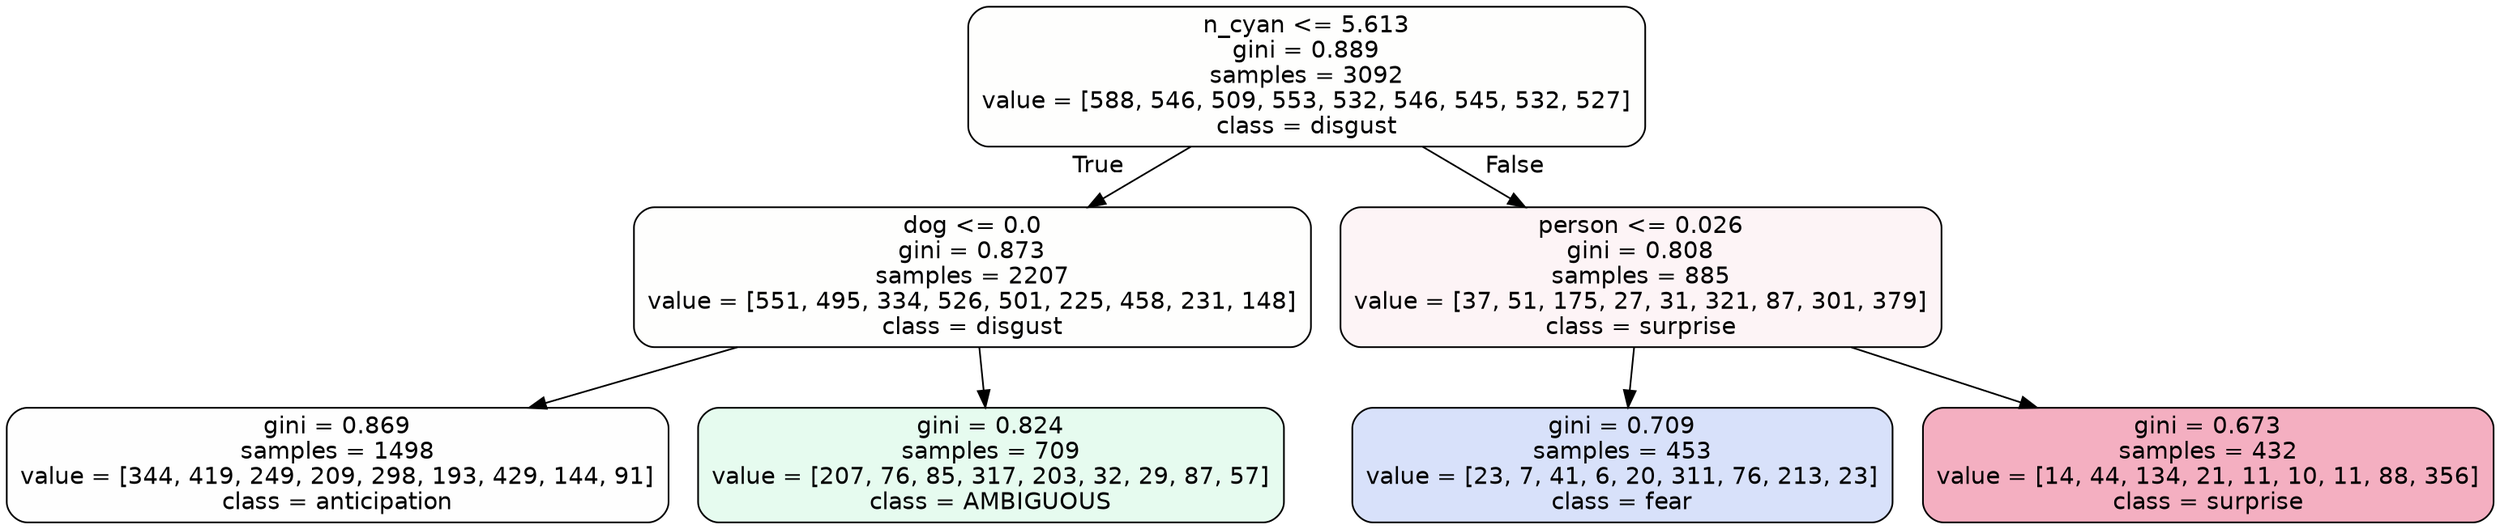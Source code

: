digraph Tree {
node [shape=box, style="filled, rounded", color="black", fontname=helvetica] ;
edge [fontname=helvetica] ;
0 [label="n_cyan <= 5.613\ngini = 0.889\nsamples = 3092\nvalue = [588, 546, 509, 553, 532, 546, 545, 532, 527]\nclass = disgust", fillcolor="#e5813902"] ;
1 [label="dog <= 0.0\ngini = 0.873\nsamples = 2207\nvalue = [551, 495, 334, 526, 501, 225, 458, 231, 148]\nclass = disgust", fillcolor="#e5813902"] ;
0 -> 1 [labeldistance=2.5, labelangle=45, headlabel="True"] ;
2 [label="gini = 0.869\nsamples = 1498\nvalue = [344, 419, 249, 209, 298, 193, 429, 144, 91]\nclass = anticipation", fillcolor="#8139e501"] ;
1 -> 2 ;
3 [label="gini = 0.824\nsamples = 709\nvalue = [207, 76, 85, 317, 203, 32, 29, 87, 57]\nclass = AMBIGUOUS", fillcolor="#39e58120"] ;
1 -> 3 ;
4 [label="person <= 0.026\ngini = 0.808\nsamples = 885\nvalue = [37, 51, 175, 27, 31, 321, 87, 301, 379]\nclass = surprise", fillcolor="#e539640e"] ;
0 -> 4 [labeldistance=2.5, labelangle=-45, headlabel="False"] ;
5 [label="gini = 0.709\nsamples = 453\nvalue = [23, 7, 41, 6, 20, 311, 76, 213, 23]\nclass = fear", fillcolor="#3964e531"] ;
4 -> 5 ;
6 [label="gini = 0.673\nsamples = 432\nvalue = [14, 44, 134, 21, 11, 10, 11, 88, 356]\nclass = surprise", fillcolor="#e5396466"] ;
4 -> 6 ;
}